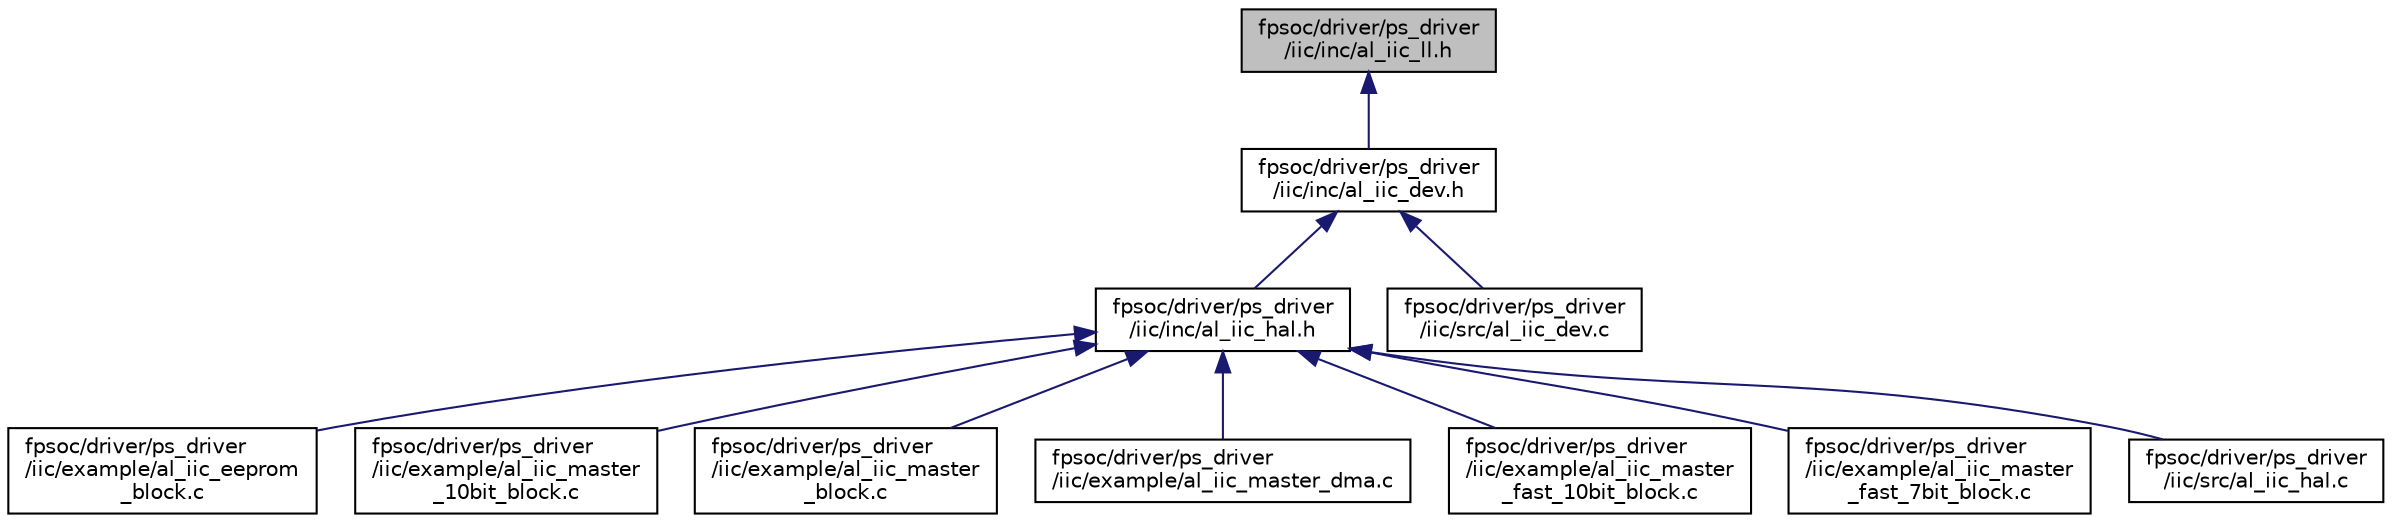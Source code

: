 digraph "fpsoc/driver/ps_driver/iic/inc/al_iic_ll.h"
{
  edge [fontname="Helvetica",fontsize="10",labelfontname="Helvetica",labelfontsize="10"];
  node [fontname="Helvetica",fontsize="10",shape=record];
  Node4 [label="fpsoc/driver/ps_driver\l/iic/inc/al_iic_ll.h",height=0.2,width=0.4,color="black", fillcolor="grey75", style="filled", fontcolor="black"];
  Node4 -> Node5 [dir="back",color="midnightblue",fontsize="10",style="solid",fontname="Helvetica"];
  Node5 [label="fpsoc/driver/ps_driver\l/iic/inc/al_iic_dev.h",height=0.2,width=0.4,color="black", fillcolor="white", style="filled",URL="$al__iic__dev_8h.html"];
  Node5 -> Node6 [dir="back",color="midnightblue",fontsize="10",style="solid",fontname="Helvetica"];
  Node6 [label="fpsoc/driver/ps_driver\l/iic/inc/al_iic_hal.h",height=0.2,width=0.4,color="black", fillcolor="white", style="filled",URL="$al__iic__hal_8h.html"];
  Node6 -> Node7 [dir="back",color="midnightblue",fontsize="10",style="solid",fontname="Helvetica"];
  Node7 [label="fpsoc/driver/ps_driver\l/iic/example/al_iic_eeprom\l_block.c",height=0.2,width=0.4,color="black", fillcolor="white", style="filled",URL="$al__iic__eeprom__block_8c.html",tooltip="al_iic_eeprom_block "];
  Node6 -> Node8 [dir="back",color="midnightblue",fontsize="10",style="solid",fontname="Helvetica"];
  Node8 [label="fpsoc/driver/ps_driver\l/iic/example/al_iic_master\l_10bit_block.c",height=0.2,width=0.4,color="black", fillcolor="white", style="filled",URL="$al__iic__master__10bit__block_8c.html",tooltip="al_iic_master_10bit_block "];
  Node6 -> Node9 [dir="back",color="midnightblue",fontsize="10",style="solid",fontname="Helvetica"];
  Node9 [label="fpsoc/driver/ps_driver\l/iic/example/al_iic_master\l_block.c",height=0.2,width=0.4,color="black", fillcolor="white", style="filled",URL="$al__iic__master__block_8c.html",tooltip="al_iic_master_block "];
  Node6 -> Node10 [dir="back",color="midnightblue",fontsize="10",style="solid",fontname="Helvetica"];
  Node10 [label="fpsoc/driver/ps_driver\l/iic/example/al_iic_master_dma.c",height=0.2,width=0.4,color="black", fillcolor="white", style="filled",URL="$al__iic__master__dma_8c.html",tooltip="al_iic_master_dma "];
  Node6 -> Node11 [dir="back",color="midnightblue",fontsize="10",style="solid",fontname="Helvetica"];
  Node11 [label="fpsoc/driver/ps_driver\l/iic/example/al_iic_master\l_fast_10bit_block.c",height=0.2,width=0.4,color="black", fillcolor="white", style="filled",URL="$al__iic__master__fast__10bit__block_8c.html",tooltip="al_iic_master_fast_10bit_block "];
  Node6 -> Node12 [dir="back",color="midnightblue",fontsize="10",style="solid",fontname="Helvetica"];
  Node12 [label="fpsoc/driver/ps_driver\l/iic/example/al_iic_master\l_fast_7bit_block.c",height=0.2,width=0.4,color="black", fillcolor="white", style="filled",URL="$al__iic__master__fast__7bit__block_8c.html",tooltip="al_iic_master_fast_7bit_block "];
  Node6 -> Node13 [dir="back",color="midnightblue",fontsize="10",style="solid",fontname="Helvetica"];
  Node13 [label="fpsoc/driver/ps_driver\l/iic/src/al_iic_hal.c",height=0.2,width=0.4,color="black", fillcolor="white", style="filled",URL="$al__iic__hal_8c.html"];
  Node5 -> Node14 [dir="back",color="midnightblue",fontsize="10",style="solid",fontname="Helvetica"];
  Node14 [label="fpsoc/driver/ps_driver\l/iic/src/al_iic_dev.c",height=0.2,width=0.4,color="black", fillcolor="white", style="filled",URL="$al__iic__dev_8c.html"];
}
